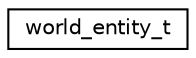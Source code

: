 digraph "Graphical Class Hierarchy"
{
 // INTERACTIVE_SVG=YES
  edge [fontname="Helvetica",fontsize="10",labelfontname="Helvetica",labelfontsize="10"];
  node [fontname="Helvetica",fontsize="10",shape=record];
  rankdir="LR";
  Node1 [label="world_entity_t",height=0.2,width=0.4,color="black", fillcolor="white", style="filled",URL="$_world_8h.html#structworld__entity__t"];
}
